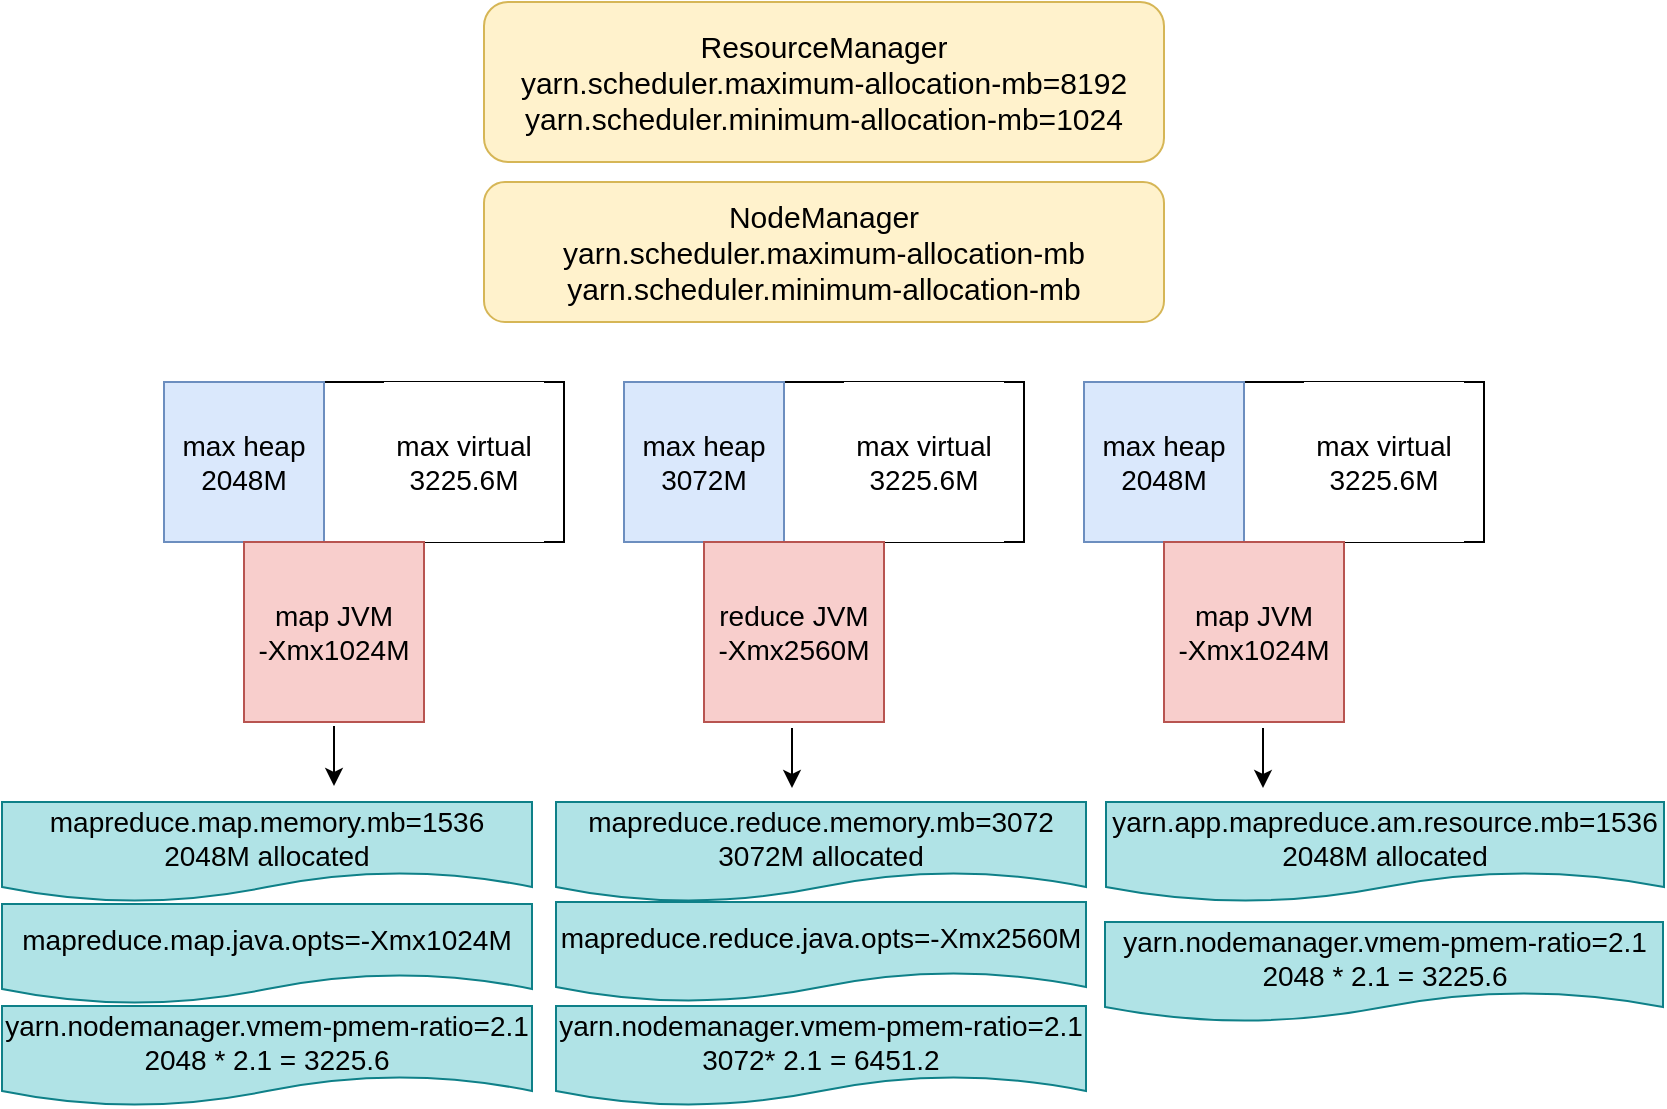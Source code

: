 <mxfile version="14.7.6" type="github">
  <diagram id="_XJO0J99vWzrOxl8445-" name="第 1 页">
    <mxGraphModel dx="894" dy="749" grid="1" gridSize="10" guides="1" tooltips="1" connect="1" arrows="1" fold="1" page="1" pageScale="1" pageWidth="850" pageHeight="1100" math="0" shadow="0">
      <root>
        <mxCell id="0" />
        <mxCell id="1" parent="0" />
        <mxCell id="DkgCfpx4we4KzXeQwORl-1" value="&lt;div style=&quot;font-size: 15px&quot;&gt;ResourceManager&lt;br style=&quot;font-size: 15px&quot;&gt;&lt;/div&gt;&lt;div style=&quot;font-size: 15px&quot;&gt;yarn.scheduler.maximum-allocation-mb=8192&lt;/div&gt;&lt;div style=&quot;font-size: 15px&quot;&gt;yarn.scheduler.minimum-allocation-mb=1024&lt;/div&gt;" style="rounded=1;whiteSpace=wrap;html=1;fontSize=15;fillColor=#fff2cc;strokeColor=#d6b656;" vertex="1" parent="1">
          <mxGeometry x="250" y="100" width="340" height="80" as="geometry" />
        </mxCell>
        <mxCell id="DkgCfpx4we4KzXeQwORl-2" value="&lt;div style=&quot;font-size: 15px;&quot;&gt;NodeManager&lt;br style=&quot;font-size: 15px;&quot;&gt;&lt;/div&gt;&lt;div style=&quot;font-size: 15px;&quot;&gt;yarn.scheduler.maximum-allocation-mb&lt;/div&gt;&lt;div style=&quot;font-size: 15px;&quot;&gt;yarn.scheduler.minimum-allocation-mb&lt;/div&gt;" style="rounded=1;whiteSpace=wrap;html=1;fontSize=15;shadow=0;sketch=0;glass=0;fillColor=#fff2cc;strokeColor=#d6b656;" vertex="1" parent="1">
          <mxGeometry x="250" y="190" width="340" height="70" as="geometry" />
        </mxCell>
        <mxCell id="DkgCfpx4we4KzXeQwORl-3" value="" style="rounded=0;whiteSpace=wrap;html=1;fontSize=14;" vertex="1" parent="1">
          <mxGeometry x="90" y="290" width="200" height="80" as="geometry" />
        </mxCell>
        <mxCell id="DkgCfpx4we4KzXeQwORl-4" value="max heap&lt;br&gt;2048M" style="whiteSpace=wrap;html=1;aspect=fixed;fontSize=14;fillColor=#dae8fc;strokeColor=#6c8ebf;" vertex="1" parent="1">
          <mxGeometry x="90" y="290" width="80" height="80" as="geometry" />
        </mxCell>
        <mxCell id="DkgCfpx4we4KzXeQwORl-5" value="max virtual&lt;br&gt;3225.6M" style="whiteSpace=wrap;html=1;aspect=fixed;fontSize=14;strokeColor=none;" vertex="1" parent="1">
          <mxGeometry x="200" y="290" width="80" height="80" as="geometry" />
        </mxCell>
        <mxCell id="DkgCfpx4we4KzXeQwORl-12" style="edgeStyle=orthogonalEdgeStyle;rounded=0;orthogonalLoop=1;jettySize=auto;html=1;fontSize=14;" edge="1" parent="1">
          <mxGeometry relative="1" as="geometry">
            <mxPoint x="175" y="492" as="targetPoint" />
            <mxPoint x="175" y="462" as="sourcePoint" />
          </mxGeometry>
        </mxCell>
        <mxCell id="DkgCfpx4we4KzXeQwORl-6" value="map JVM&lt;br&gt;-Xmx1024M" style="whiteSpace=wrap;html=1;aspect=fixed;fontSize=14;fillColor=#f8cecc;strokeColor=#b85450;" vertex="1" parent="1">
          <mxGeometry x="130" y="370" width="90" height="90" as="geometry" />
        </mxCell>
        <mxCell id="DkgCfpx4we4KzXeQwORl-7" value="" style="rounded=0;whiteSpace=wrap;html=1;fontSize=14;" vertex="1" parent="1">
          <mxGeometry x="320" y="290" width="200" height="80" as="geometry" />
        </mxCell>
        <mxCell id="DkgCfpx4we4KzXeQwORl-8" value="max heap&lt;br&gt;3072M" style="whiteSpace=wrap;html=1;aspect=fixed;fontSize=14;fillColor=#dae8fc;strokeColor=#6c8ebf;" vertex="1" parent="1">
          <mxGeometry x="320" y="290" width="80" height="80" as="geometry" />
        </mxCell>
        <mxCell id="DkgCfpx4we4KzXeQwORl-9" value="max virtual&lt;br&gt;3225.6M" style="whiteSpace=wrap;html=1;aspect=fixed;fontSize=14;strokeColor=none;" vertex="1" parent="1">
          <mxGeometry x="430" y="290" width="80" height="80" as="geometry" />
        </mxCell>
        <mxCell id="DkgCfpx4we4KzXeQwORl-10" value="reduce JVM&lt;br&gt;-Xmx2560M" style="whiteSpace=wrap;html=1;aspect=fixed;fontSize=14;fillColor=#f8cecc;strokeColor=#b85450;" vertex="1" parent="1">
          <mxGeometry x="360" y="370" width="90" height="90" as="geometry" />
        </mxCell>
        <mxCell id="DkgCfpx4we4KzXeQwORl-13" value="mapreduce.map.memory.mb=1536&lt;br&gt;2048M allocated" style="shape=document;whiteSpace=wrap;html=1;boundedLbl=1;rounded=0;fontSize=14;fillColor=#b0e3e6;strokeColor=#0e8088;" vertex="1" parent="1">
          <mxGeometry x="9" y="500" width="265" height="50" as="geometry" />
        </mxCell>
        <mxCell id="DkgCfpx4we4KzXeQwORl-18" value="mapreduce.map.java.opts=-Xmx1024M" style="shape=document;whiteSpace=wrap;html=1;boundedLbl=1;rounded=0;fontSize=14;fillColor=#b0e3e6;strokeColor=#0e8088;" vertex="1" parent="1">
          <mxGeometry x="9" y="551" width="265" height="50" as="geometry" />
        </mxCell>
        <mxCell id="DkgCfpx4we4KzXeQwORl-19" value="yarn.nodemanager.vmem-pmem-ratio=2.1&lt;br&gt;2048 * 2.1 = 3225.6" style="shape=document;whiteSpace=wrap;html=1;boundedLbl=1;rounded=0;fontSize=14;fillColor=#b0e3e6;strokeColor=#0e8088;" vertex="1" parent="1">
          <mxGeometry x="9" y="602" width="265" height="50" as="geometry" />
        </mxCell>
        <mxCell id="DkgCfpx4we4KzXeQwORl-20" value="" style="rounded=0;whiteSpace=wrap;html=1;fontSize=14;" vertex="1" parent="1">
          <mxGeometry x="550" y="290" width="200" height="80" as="geometry" />
        </mxCell>
        <mxCell id="DkgCfpx4we4KzXeQwORl-21" value="max heap&lt;br&gt;2048M" style="whiteSpace=wrap;html=1;aspect=fixed;fontSize=14;fillColor=#dae8fc;strokeColor=#6c8ebf;" vertex="1" parent="1">
          <mxGeometry x="550" y="290" width="80" height="80" as="geometry" />
        </mxCell>
        <mxCell id="DkgCfpx4we4KzXeQwORl-22" value="max virtual&lt;br&gt;3225.6M" style="whiteSpace=wrap;html=1;aspect=fixed;fontSize=14;strokeColor=none;" vertex="1" parent="1">
          <mxGeometry x="660" y="290" width="80" height="80" as="geometry" />
        </mxCell>
        <mxCell id="DkgCfpx4we4KzXeQwORl-23" value="map JVM&lt;br&gt;-Xmx1024M" style="whiteSpace=wrap;html=1;aspect=fixed;fontSize=14;fillColor=#f8cecc;strokeColor=#b85450;" vertex="1" parent="1">
          <mxGeometry x="590" y="370" width="90" height="90" as="geometry" />
        </mxCell>
        <mxCell id="DkgCfpx4we4KzXeQwORl-24" value="mapreduce.reduce.memory.mb=3072&lt;br&gt;3072M allocated" style="shape=document;whiteSpace=wrap;html=1;boundedLbl=1;rounded=0;fontSize=14;fillColor=#b0e3e6;strokeColor=#0e8088;" vertex="1" parent="1">
          <mxGeometry x="286" y="500" width="265" height="50" as="geometry" />
        </mxCell>
        <mxCell id="DkgCfpx4we4KzXeQwORl-25" value="mapreduce.reduce.java.opts=-Xmx2560M" style="shape=document;whiteSpace=wrap;html=1;boundedLbl=1;rounded=0;fontSize=14;fillColor=#b0e3e6;strokeColor=#0e8088;" vertex="1" parent="1">
          <mxGeometry x="286" y="550" width="265" height="50" as="geometry" />
        </mxCell>
        <mxCell id="DkgCfpx4we4KzXeQwORl-26" value="yarn.nodemanager.vmem-pmem-ratio=2.1&lt;br&gt;3072* 2.1 = 6451.2" style="shape=document;whiteSpace=wrap;html=1;boundedLbl=1;rounded=0;fontSize=14;fillColor=#b0e3e6;strokeColor=#0e8088;" vertex="1" parent="1">
          <mxGeometry x="286" y="602" width="265" height="50" as="geometry" />
        </mxCell>
        <mxCell id="DkgCfpx4we4KzXeQwORl-27" value="&lt;div&gt;yarn.app.mapreduce.am.resource.mb=1536&lt;/div&gt;&lt;div&gt;2048M allocated&lt;/div&gt;" style="shape=document;whiteSpace=wrap;html=1;boundedLbl=1;rounded=0;fontSize=14;fillColor=#b0e3e6;strokeColor=#0e8088;" vertex="1" parent="1">
          <mxGeometry x="561" y="500" width="279" height="50" as="geometry" />
        </mxCell>
        <mxCell id="DkgCfpx4we4KzXeQwORl-29" value="yarn.nodemanager.vmem-pmem-ratio=2.1&lt;br&gt;2048 * 2.1 = 3225.6" style="shape=document;whiteSpace=wrap;html=1;boundedLbl=1;rounded=0;fontSize=14;fillColor=#b0e3e6;strokeColor=#0e8088;" vertex="1" parent="1">
          <mxGeometry x="560.5" y="560" width="279" height="50" as="geometry" />
        </mxCell>
        <mxCell id="DkgCfpx4we4KzXeQwORl-31" style="edgeStyle=orthogonalEdgeStyle;rounded=0;orthogonalLoop=1;jettySize=auto;html=1;fontSize=14;" edge="1" parent="1">
          <mxGeometry relative="1" as="geometry">
            <mxPoint x="404" y="493" as="targetPoint" />
            <mxPoint x="404" y="463" as="sourcePoint" />
          </mxGeometry>
        </mxCell>
        <mxCell id="DkgCfpx4we4KzXeQwORl-32" style="edgeStyle=orthogonalEdgeStyle;rounded=0;orthogonalLoop=1;jettySize=auto;html=1;fontSize=14;" edge="1" parent="1">
          <mxGeometry relative="1" as="geometry">
            <mxPoint x="639.5" y="493" as="targetPoint" />
            <mxPoint x="639.5" y="463" as="sourcePoint" />
          </mxGeometry>
        </mxCell>
      </root>
    </mxGraphModel>
  </diagram>
</mxfile>
